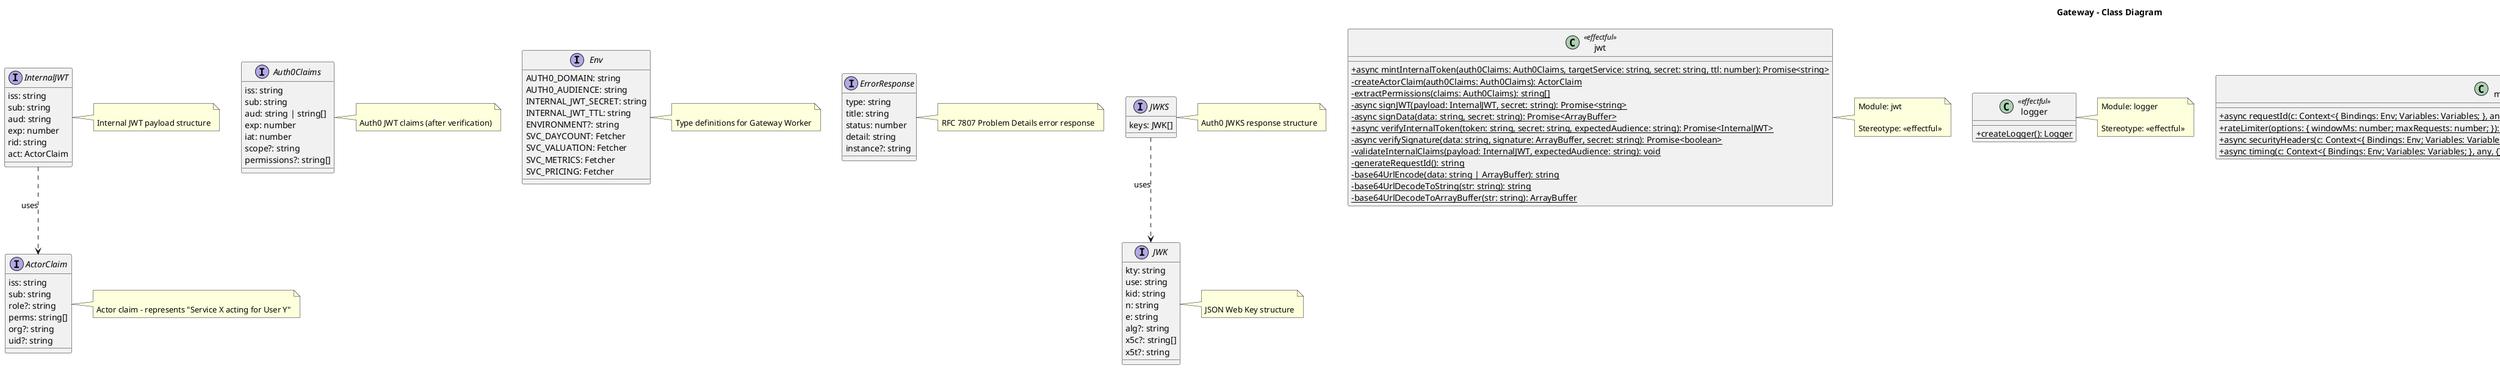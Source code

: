 @startuml
title Gateway - Class Diagram

skinparam classAttributeIconSize 0
skinparam linetype ortho

interface ActorClaim {
  iss: string
  sub: string
  role?: string
  perms: string[]
  org?: string
  uid?: string
}
note right of ActorClaim
  
Actor claim - represents "Service X acting for User Y"
end note

interface Auth0Claims {
  iss: string
  sub: string
  aud: string | string[]
  exp: number
  iat: number
  scope?: string
  permissions?: string[]
  'https://bondmath.chrislyons.dev/role'?: string
  'https://bondmath.chrislyons.dev/permissions'?: string[]
  'https://bondmath.chrislyons.dev/user_id'?: string
  'https://bondmath.chrislyons.dev/org_id'?: string
}
note right of Auth0Claims
  
Auth0 JWT claims (after verification)
end note

interface Env {
  AUTH0_DOMAIN: string
  AUTH0_AUDIENCE: string
  INTERNAL_JWT_SECRET: string
  INTERNAL_JWT_TTL: string
  ENVIRONMENT?: string
  SVC_DAYCOUNT: Fetcher
  SVC_VALUATION: Fetcher
  SVC_METRICS: Fetcher
  SVC_PRICING: Fetcher
}
note right of Env
  
Type definitions for Gateway Worker
end note

interface ErrorResponse {
  type: string
  title: string
  status: number
  detail: string
  instance?: string
}
note right of ErrorResponse
  
RFC 7807 Problem Details error response
end note

interface InternalJWT {
  iss: string
  sub: string
  aud: string
  exp: number
  rid: string
  act: ActorClaim
}
note right of InternalJWT
  
Internal JWT payload structure
end note

interface JWK {
  kty: string
  use: string
  kid: string
  n: string
  e: string
  alg?: string
  x5c?: string[]
  x5t?: string
}
note right of JWK
  
JSON Web Key structure
end note

interface JWKS {
  keys: JWK[]
}
note right of JWKS
  
Auth0 JWKS response structure
end note

class jwt <<effectful>> {
  +{static} async mintInternalToken(auth0Claims: Auth0Claims, targetService: string, secret: string, ttl: number): Promise<string>
  -{static} createActorClaim(auth0Claims: Auth0Claims): ActorClaim
  -{static} extractPermissions(claims: Auth0Claims): string[]
  -{static} async signJWT(payload: InternalJWT, secret: string): Promise<string>
  -{static} async signData(data: string, secret: string): Promise<ArrayBuffer>
  +{static} async verifyInternalToken(token: string, secret: string, expectedAudience: string): Promise<InternalJWT>
  -{static} async verifySignature(data: string, signature: ArrayBuffer, secret: string): Promise<boolean>
  -{static} validateInternalClaims(payload: InternalJWT, expectedAudience: string): void
  -{static} generateRequestId(): string
  -{static} base64UrlEncode(data: string | ArrayBuffer): string
  -{static} base64UrlDecodeToString(str: string): string
  -{static} base64UrlDecodeToArrayBuffer(str: string): ArrayBuffer
}
note right of jwt
  Module: jwt
  
  Stereotype: <<effectful>>
end note

class logger <<effectful>> {
  +{static} createLogger(): Logger
}
note right of logger
  Module: logger
  
  Stereotype: <<effectful>>
end note

class middleware <<effectful>> {
  +{static} async requestId(c: Context<{ Bindings: Env; Variables: Variables; }, any, {}>, next: Next): Promise<void>
  +{static} rateLimiter(options: { windowMs: number; maxRequests: number; }): (c: Context<{ Bindings: Env; Variables: Variables; }, any, {}>, next: Next) =...
  +{static} async securityHeaders(c: Context<{ Bindings: Env; Variables: Variables; }, any, {}>, next: Next): Promise<void>
  +{static} async timing(c: Context<{ Bindings: Env; Variables: Variables; }, any, {}>, next: Next): Promise<void>
}
note right of middleware
  Module: middleware
  
  Stereotype: <<effectful>>
end note

class router <<effectful>> {
  +{static} findServiceRoute(path: string): ServiceRoute | null
  +{static} async routeToService(request: Request<unknown, CfProperties<unknown>>, route: ServiceRoute, env: Env, internalToken: string): Promise<Response>
  -{static} createForwardedRequest(originalRequest: Request<unknown, CfProperties<unknown>>, route: ServiceRoute, internalToken: string): Request<unknown, CfProperties<unknown>>
  +{static} getServiceIdentifier(route: ServiceRoute): string
}
note right of router
  Module: router
  
  Stereotype: <<effectful>>
end note

interface ServiceRoute {
  prefix: string
  binding: keyof Env
  stripPrefix: boolean
}
note right of ServiceRoute
  
Service route mapping
end note

interface Variables {
  requestId: string
  userId?: string
}
note right of Variables
  
Hono context variables
end note

' Relationships
InternalJWT ..> ActorClaim : uses
JWKS ..> JWK : uses

@enduml